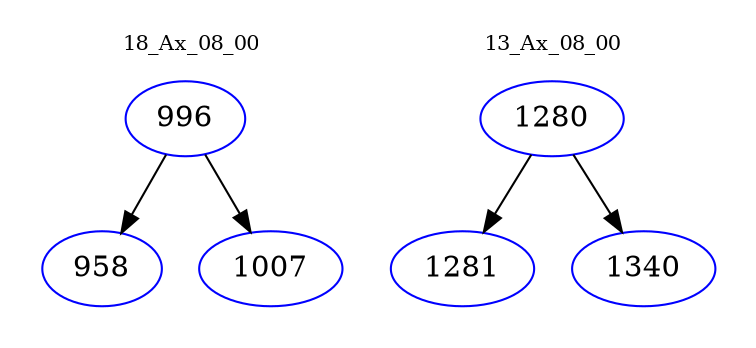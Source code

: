 digraph{
subgraph cluster_0 {
color = white
label = "18_Ax_08_00";
fontsize=10;
T0_996 [label="996", color="blue"]
T0_996 -> T0_958 [color="black"]
T0_958 [label="958", color="blue"]
T0_996 -> T0_1007 [color="black"]
T0_1007 [label="1007", color="blue"]
}
subgraph cluster_1 {
color = white
label = "13_Ax_08_00";
fontsize=10;
T1_1280 [label="1280", color="blue"]
T1_1280 -> T1_1281 [color="black"]
T1_1281 [label="1281", color="blue"]
T1_1280 -> T1_1340 [color="black"]
T1_1340 [label="1340", color="blue"]
}
}
